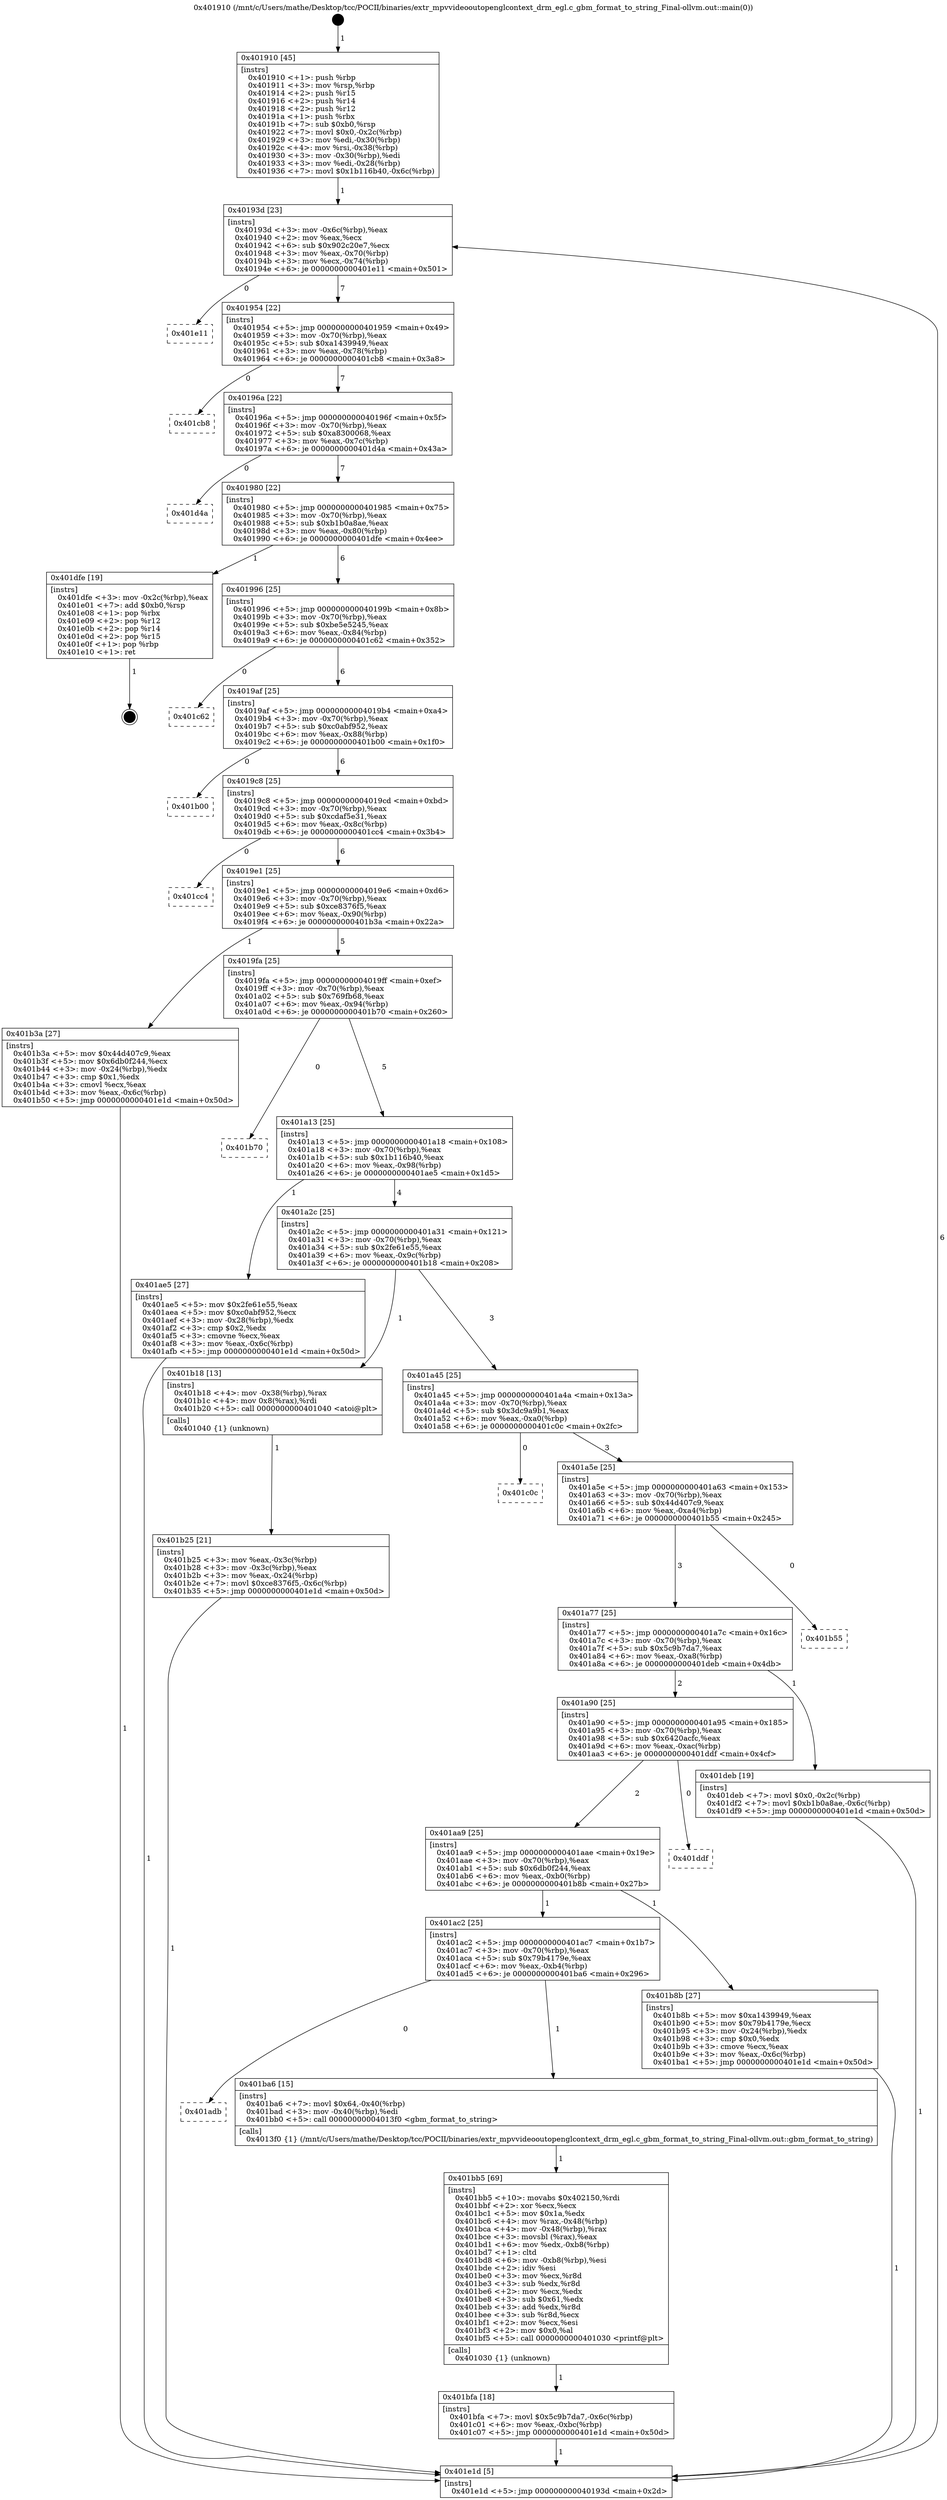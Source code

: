 digraph "0x401910" {
  label = "0x401910 (/mnt/c/Users/mathe/Desktop/tcc/POCII/binaries/extr_mpvvideooutopenglcontext_drm_egl.c_gbm_format_to_string_Final-ollvm.out::main(0))"
  labelloc = "t"
  node[shape=record]

  Entry [label="",width=0.3,height=0.3,shape=circle,fillcolor=black,style=filled]
  "0x40193d" [label="{
     0x40193d [23]\l
     | [instrs]\l
     &nbsp;&nbsp;0x40193d \<+3\>: mov -0x6c(%rbp),%eax\l
     &nbsp;&nbsp;0x401940 \<+2\>: mov %eax,%ecx\l
     &nbsp;&nbsp;0x401942 \<+6\>: sub $0x902c20e7,%ecx\l
     &nbsp;&nbsp;0x401948 \<+3\>: mov %eax,-0x70(%rbp)\l
     &nbsp;&nbsp;0x40194b \<+3\>: mov %ecx,-0x74(%rbp)\l
     &nbsp;&nbsp;0x40194e \<+6\>: je 0000000000401e11 \<main+0x501\>\l
  }"]
  "0x401e11" [label="{
     0x401e11\l
  }", style=dashed]
  "0x401954" [label="{
     0x401954 [22]\l
     | [instrs]\l
     &nbsp;&nbsp;0x401954 \<+5\>: jmp 0000000000401959 \<main+0x49\>\l
     &nbsp;&nbsp;0x401959 \<+3\>: mov -0x70(%rbp),%eax\l
     &nbsp;&nbsp;0x40195c \<+5\>: sub $0xa1439949,%eax\l
     &nbsp;&nbsp;0x401961 \<+3\>: mov %eax,-0x78(%rbp)\l
     &nbsp;&nbsp;0x401964 \<+6\>: je 0000000000401cb8 \<main+0x3a8\>\l
  }"]
  Exit [label="",width=0.3,height=0.3,shape=circle,fillcolor=black,style=filled,peripheries=2]
  "0x401cb8" [label="{
     0x401cb8\l
  }", style=dashed]
  "0x40196a" [label="{
     0x40196a [22]\l
     | [instrs]\l
     &nbsp;&nbsp;0x40196a \<+5\>: jmp 000000000040196f \<main+0x5f\>\l
     &nbsp;&nbsp;0x40196f \<+3\>: mov -0x70(%rbp),%eax\l
     &nbsp;&nbsp;0x401972 \<+5\>: sub $0xa8300068,%eax\l
     &nbsp;&nbsp;0x401977 \<+3\>: mov %eax,-0x7c(%rbp)\l
     &nbsp;&nbsp;0x40197a \<+6\>: je 0000000000401d4a \<main+0x43a\>\l
  }"]
  "0x401bfa" [label="{
     0x401bfa [18]\l
     | [instrs]\l
     &nbsp;&nbsp;0x401bfa \<+7\>: movl $0x5c9b7da7,-0x6c(%rbp)\l
     &nbsp;&nbsp;0x401c01 \<+6\>: mov %eax,-0xbc(%rbp)\l
     &nbsp;&nbsp;0x401c07 \<+5\>: jmp 0000000000401e1d \<main+0x50d\>\l
  }"]
  "0x401d4a" [label="{
     0x401d4a\l
  }", style=dashed]
  "0x401980" [label="{
     0x401980 [22]\l
     | [instrs]\l
     &nbsp;&nbsp;0x401980 \<+5\>: jmp 0000000000401985 \<main+0x75\>\l
     &nbsp;&nbsp;0x401985 \<+3\>: mov -0x70(%rbp),%eax\l
     &nbsp;&nbsp;0x401988 \<+5\>: sub $0xb1b0a8ae,%eax\l
     &nbsp;&nbsp;0x40198d \<+3\>: mov %eax,-0x80(%rbp)\l
     &nbsp;&nbsp;0x401990 \<+6\>: je 0000000000401dfe \<main+0x4ee\>\l
  }"]
  "0x401bb5" [label="{
     0x401bb5 [69]\l
     | [instrs]\l
     &nbsp;&nbsp;0x401bb5 \<+10\>: movabs $0x402150,%rdi\l
     &nbsp;&nbsp;0x401bbf \<+2\>: xor %ecx,%ecx\l
     &nbsp;&nbsp;0x401bc1 \<+5\>: mov $0x1a,%edx\l
     &nbsp;&nbsp;0x401bc6 \<+4\>: mov %rax,-0x48(%rbp)\l
     &nbsp;&nbsp;0x401bca \<+4\>: mov -0x48(%rbp),%rax\l
     &nbsp;&nbsp;0x401bce \<+3\>: movsbl (%rax),%eax\l
     &nbsp;&nbsp;0x401bd1 \<+6\>: mov %edx,-0xb8(%rbp)\l
     &nbsp;&nbsp;0x401bd7 \<+1\>: cltd\l
     &nbsp;&nbsp;0x401bd8 \<+6\>: mov -0xb8(%rbp),%esi\l
     &nbsp;&nbsp;0x401bde \<+2\>: idiv %esi\l
     &nbsp;&nbsp;0x401be0 \<+3\>: mov %ecx,%r8d\l
     &nbsp;&nbsp;0x401be3 \<+3\>: sub %edx,%r8d\l
     &nbsp;&nbsp;0x401be6 \<+2\>: mov %ecx,%edx\l
     &nbsp;&nbsp;0x401be8 \<+3\>: sub $0x61,%edx\l
     &nbsp;&nbsp;0x401beb \<+3\>: add %edx,%r8d\l
     &nbsp;&nbsp;0x401bee \<+3\>: sub %r8d,%ecx\l
     &nbsp;&nbsp;0x401bf1 \<+2\>: mov %ecx,%esi\l
     &nbsp;&nbsp;0x401bf3 \<+2\>: mov $0x0,%al\l
     &nbsp;&nbsp;0x401bf5 \<+5\>: call 0000000000401030 \<printf@plt\>\l
     | [calls]\l
     &nbsp;&nbsp;0x401030 \{1\} (unknown)\l
  }"]
  "0x401dfe" [label="{
     0x401dfe [19]\l
     | [instrs]\l
     &nbsp;&nbsp;0x401dfe \<+3\>: mov -0x2c(%rbp),%eax\l
     &nbsp;&nbsp;0x401e01 \<+7\>: add $0xb0,%rsp\l
     &nbsp;&nbsp;0x401e08 \<+1\>: pop %rbx\l
     &nbsp;&nbsp;0x401e09 \<+2\>: pop %r12\l
     &nbsp;&nbsp;0x401e0b \<+2\>: pop %r14\l
     &nbsp;&nbsp;0x401e0d \<+2\>: pop %r15\l
     &nbsp;&nbsp;0x401e0f \<+1\>: pop %rbp\l
     &nbsp;&nbsp;0x401e10 \<+1\>: ret\l
  }"]
  "0x401996" [label="{
     0x401996 [25]\l
     | [instrs]\l
     &nbsp;&nbsp;0x401996 \<+5\>: jmp 000000000040199b \<main+0x8b\>\l
     &nbsp;&nbsp;0x40199b \<+3\>: mov -0x70(%rbp),%eax\l
     &nbsp;&nbsp;0x40199e \<+5\>: sub $0xbe5e5245,%eax\l
     &nbsp;&nbsp;0x4019a3 \<+6\>: mov %eax,-0x84(%rbp)\l
     &nbsp;&nbsp;0x4019a9 \<+6\>: je 0000000000401c62 \<main+0x352\>\l
  }"]
  "0x401adb" [label="{
     0x401adb\l
  }", style=dashed]
  "0x401c62" [label="{
     0x401c62\l
  }", style=dashed]
  "0x4019af" [label="{
     0x4019af [25]\l
     | [instrs]\l
     &nbsp;&nbsp;0x4019af \<+5\>: jmp 00000000004019b4 \<main+0xa4\>\l
     &nbsp;&nbsp;0x4019b4 \<+3\>: mov -0x70(%rbp),%eax\l
     &nbsp;&nbsp;0x4019b7 \<+5\>: sub $0xc0abf952,%eax\l
     &nbsp;&nbsp;0x4019bc \<+6\>: mov %eax,-0x88(%rbp)\l
     &nbsp;&nbsp;0x4019c2 \<+6\>: je 0000000000401b00 \<main+0x1f0\>\l
  }"]
  "0x401ba6" [label="{
     0x401ba6 [15]\l
     | [instrs]\l
     &nbsp;&nbsp;0x401ba6 \<+7\>: movl $0x64,-0x40(%rbp)\l
     &nbsp;&nbsp;0x401bad \<+3\>: mov -0x40(%rbp),%edi\l
     &nbsp;&nbsp;0x401bb0 \<+5\>: call 00000000004013f0 \<gbm_format_to_string\>\l
     | [calls]\l
     &nbsp;&nbsp;0x4013f0 \{1\} (/mnt/c/Users/mathe/Desktop/tcc/POCII/binaries/extr_mpvvideooutopenglcontext_drm_egl.c_gbm_format_to_string_Final-ollvm.out::gbm_format_to_string)\l
  }"]
  "0x401b00" [label="{
     0x401b00\l
  }", style=dashed]
  "0x4019c8" [label="{
     0x4019c8 [25]\l
     | [instrs]\l
     &nbsp;&nbsp;0x4019c8 \<+5\>: jmp 00000000004019cd \<main+0xbd\>\l
     &nbsp;&nbsp;0x4019cd \<+3\>: mov -0x70(%rbp),%eax\l
     &nbsp;&nbsp;0x4019d0 \<+5\>: sub $0xcdaf5e31,%eax\l
     &nbsp;&nbsp;0x4019d5 \<+6\>: mov %eax,-0x8c(%rbp)\l
     &nbsp;&nbsp;0x4019db \<+6\>: je 0000000000401cc4 \<main+0x3b4\>\l
  }"]
  "0x401ac2" [label="{
     0x401ac2 [25]\l
     | [instrs]\l
     &nbsp;&nbsp;0x401ac2 \<+5\>: jmp 0000000000401ac7 \<main+0x1b7\>\l
     &nbsp;&nbsp;0x401ac7 \<+3\>: mov -0x70(%rbp),%eax\l
     &nbsp;&nbsp;0x401aca \<+5\>: sub $0x79b4179e,%eax\l
     &nbsp;&nbsp;0x401acf \<+6\>: mov %eax,-0xb4(%rbp)\l
     &nbsp;&nbsp;0x401ad5 \<+6\>: je 0000000000401ba6 \<main+0x296\>\l
  }"]
  "0x401cc4" [label="{
     0x401cc4\l
  }", style=dashed]
  "0x4019e1" [label="{
     0x4019e1 [25]\l
     | [instrs]\l
     &nbsp;&nbsp;0x4019e1 \<+5\>: jmp 00000000004019e6 \<main+0xd6\>\l
     &nbsp;&nbsp;0x4019e6 \<+3\>: mov -0x70(%rbp),%eax\l
     &nbsp;&nbsp;0x4019e9 \<+5\>: sub $0xce8376f5,%eax\l
     &nbsp;&nbsp;0x4019ee \<+6\>: mov %eax,-0x90(%rbp)\l
     &nbsp;&nbsp;0x4019f4 \<+6\>: je 0000000000401b3a \<main+0x22a\>\l
  }"]
  "0x401b8b" [label="{
     0x401b8b [27]\l
     | [instrs]\l
     &nbsp;&nbsp;0x401b8b \<+5\>: mov $0xa1439949,%eax\l
     &nbsp;&nbsp;0x401b90 \<+5\>: mov $0x79b4179e,%ecx\l
     &nbsp;&nbsp;0x401b95 \<+3\>: mov -0x24(%rbp),%edx\l
     &nbsp;&nbsp;0x401b98 \<+3\>: cmp $0x0,%edx\l
     &nbsp;&nbsp;0x401b9b \<+3\>: cmove %ecx,%eax\l
     &nbsp;&nbsp;0x401b9e \<+3\>: mov %eax,-0x6c(%rbp)\l
     &nbsp;&nbsp;0x401ba1 \<+5\>: jmp 0000000000401e1d \<main+0x50d\>\l
  }"]
  "0x401b3a" [label="{
     0x401b3a [27]\l
     | [instrs]\l
     &nbsp;&nbsp;0x401b3a \<+5\>: mov $0x44d407c9,%eax\l
     &nbsp;&nbsp;0x401b3f \<+5\>: mov $0x6db0f244,%ecx\l
     &nbsp;&nbsp;0x401b44 \<+3\>: mov -0x24(%rbp),%edx\l
     &nbsp;&nbsp;0x401b47 \<+3\>: cmp $0x1,%edx\l
     &nbsp;&nbsp;0x401b4a \<+3\>: cmovl %ecx,%eax\l
     &nbsp;&nbsp;0x401b4d \<+3\>: mov %eax,-0x6c(%rbp)\l
     &nbsp;&nbsp;0x401b50 \<+5\>: jmp 0000000000401e1d \<main+0x50d\>\l
  }"]
  "0x4019fa" [label="{
     0x4019fa [25]\l
     | [instrs]\l
     &nbsp;&nbsp;0x4019fa \<+5\>: jmp 00000000004019ff \<main+0xef\>\l
     &nbsp;&nbsp;0x4019ff \<+3\>: mov -0x70(%rbp),%eax\l
     &nbsp;&nbsp;0x401a02 \<+5\>: sub $0x769fb68,%eax\l
     &nbsp;&nbsp;0x401a07 \<+6\>: mov %eax,-0x94(%rbp)\l
     &nbsp;&nbsp;0x401a0d \<+6\>: je 0000000000401b70 \<main+0x260\>\l
  }"]
  "0x401aa9" [label="{
     0x401aa9 [25]\l
     | [instrs]\l
     &nbsp;&nbsp;0x401aa9 \<+5\>: jmp 0000000000401aae \<main+0x19e\>\l
     &nbsp;&nbsp;0x401aae \<+3\>: mov -0x70(%rbp),%eax\l
     &nbsp;&nbsp;0x401ab1 \<+5\>: sub $0x6db0f244,%eax\l
     &nbsp;&nbsp;0x401ab6 \<+6\>: mov %eax,-0xb0(%rbp)\l
     &nbsp;&nbsp;0x401abc \<+6\>: je 0000000000401b8b \<main+0x27b\>\l
  }"]
  "0x401b70" [label="{
     0x401b70\l
  }", style=dashed]
  "0x401a13" [label="{
     0x401a13 [25]\l
     | [instrs]\l
     &nbsp;&nbsp;0x401a13 \<+5\>: jmp 0000000000401a18 \<main+0x108\>\l
     &nbsp;&nbsp;0x401a18 \<+3\>: mov -0x70(%rbp),%eax\l
     &nbsp;&nbsp;0x401a1b \<+5\>: sub $0x1b116b40,%eax\l
     &nbsp;&nbsp;0x401a20 \<+6\>: mov %eax,-0x98(%rbp)\l
     &nbsp;&nbsp;0x401a26 \<+6\>: je 0000000000401ae5 \<main+0x1d5\>\l
  }"]
  "0x401ddf" [label="{
     0x401ddf\l
  }", style=dashed]
  "0x401ae5" [label="{
     0x401ae5 [27]\l
     | [instrs]\l
     &nbsp;&nbsp;0x401ae5 \<+5\>: mov $0x2fe61e55,%eax\l
     &nbsp;&nbsp;0x401aea \<+5\>: mov $0xc0abf952,%ecx\l
     &nbsp;&nbsp;0x401aef \<+3\>: mov -0x28(%rbp),%edx\l
     &nbsp;&nbsp;0x401af2 \<+3\>: cmp $0x2,%edx\l
     &nbsp;&nbsp;0x401af5 \<+3\>: cmovne %ecx,%eax\l
     &nbsp;&nbsp;0x401af8 \<+3\>: mov %eax,-0x6c(%rbp)\l
     &nbsp;&nbsp;0x401afb \<+5\>: jmp 0000000000401e1d \<main+0x50d\>\l
  }"]
  "0x401a2c" [label="{
     0x401a2c [25]\l
     | [instrs]\l
     &nbsp;&nbsp;0x401a2c \<+5\>: jmp 0000000000401a31 \<main+0x121\>\l
     &nbsp;&nbsp;0x401a31 \<+3\>: mov -0x70(%rbp),%eax\l
     &nbsp;&nbsp;0x401a34 \<+5\>: sub $0x2fe61e55,%eax\l
     &nbsp;&nbsp;0x401a39 \<+6\>: mov %eax,-0x9c(%rbp)\l
     &nbsp;&nbsp;0x401a3f \<+6\>: je 0000000000401b18 \<main+0x208\>\l
  }"]
  "0x401e1d" [label="{
     0x401e1d [5]\l
     | [instrs]\l
     &nbsp;&nbsp;0x401e1d \<+5\>: jmp 000000000040193d \<main+0x2d\>\l
  }"]
  "0x401910" [label="{
     0x401910 [45]\l
     | [instrs]\l
     &nbsp;&nbsp;0x401910 \<+1\>: push %rbp\l
     &nbsp;&nbsp;0x401911 \<+3\>: mov %rsp,%rbp\l
     &nbsp;&nbsp;0x401914 \<+2\>: push %r15\l
     &nbsp;&nbsp;0x401916 \<+2\>: push %r14\l
     &nbsp;&nbsp;0x401918 \<+2\>: push %r12\l
     &nbsp;&nbsp;0x40191a \<+1\>: push %rbx\l
     &nbsp;&nbsp;0x40191b \<+7\>: sub $0xb0,%rsp\l
     &nbsp;&nbsp;0x401922 \<+7\>: movl $0x0,-0x2c(%rbp)\l
     &nbsp;&nbsp;0x401929 \<+3\>: mov %edi,-0x30(%rbp)\l
     &nbsp;&nbsp;0x40192c \<+4\>: mov %rsi,-0x38(%rbp)\l
     &nbsp;&nbsp;0x401930 \<+3\>: mov -0x30(%rbp),%edi\l
     &nbsp;&nbsp;0x401933 \<+3\>: mov %edi,-0x28(%rbp)\l
     &nbsp;&nbsp;0x401936 \<+7\>: movl $0x1b116b40,-0x6c(%rbp)\l
  }"]
  "0x401a90" [label="{
     0x401a90 [25]\l
     | [instrs]\l
     &nbsp;&nbsp;0x401a90 \<+5\>: jmp 0000000000401a95 \<main+0x185\>\l
     &nbsp;&nbsp;0x401a95 \<+3\>: mov -0x70(%rbp),%eax\l
     &nbsp;&nbsp;0x401a98 \<+5\>: sub $0x6420acfc,%eax\l
     &nbsp;&nbsp;0x401a9d \<+6\>: mov %eax,-0xac(%rbp)\l
     &nbsp;&nbsp;0x401aa3 \<+6\>: je 0000000000401ddf \<main+0x4cf\>\l
  }"]
  "0x401b18" [label="{
     0x401b18 [13]\l
     | [instrs]\l
     &nbsp;&nbsp;0x401b18 \<+4\>: mov -0x38(%rbp),%rax\l
     &nbsp;&nbsp;0x401b1c \<+4\>: mov 0x8(%rax),%rdi\l
     &nbsp;&nbsp;0x401b20 \<+5\>: call 0000000000401040 \<atoi@plt\>\l
     | [calls]\l
     &nbsp;&nbsp;0x401040 \{1\} (unknown)\l
  }"]
  "0x401a45" [label="{
     0x401a45 [25]\l
     | [instrs]\l
     &nbsp;&nbsp;0x401a45 \<+5\>: jmp 0000000000401a4a \<main+0x13a\>\l
     &nbsp;&nbsp;0x401a4a \<+3\>: mov -0x70(%rbp),%eax\l
     &nbsp;&nbsp;0x401a4d \<+5\>: sub $0x3dc9a9b1,%eax\l
     &nbsp;&nbsp;0x401a52 \<+6\>: mov %eax,-0xa0(%rbp)\l
     &nbsp;&nbsp;0x401a58 \<+6\>: je 0000000000401c0c \<main+0x2fc\>\l
  }"]
  "0x401b25" [label="{
     0x401b25 [21]\l
     | [instrs]\l
     &nbsp;&nbsp;0x401b25 \<+3\>: mov %eax,-0x3c(%rbp)\l
     &nbsp;&nbsp;0x401b28 \<+3\>: mov -0x3c(%rbp),%eax\l
     &nbsp;&nbsp;0x401b2b \<+3\>: mov %eax,-0x24(%rbp)\l
     &nbsp;&nbsp;0x401b2e \<+7\>: movl $0xce8376f5,-0x6c(%rbp)\l
     &nbsp;&nbsp;0x401b35 \<+5\>: jmp 0000000000401e1d \<main+0x50d\>\l
  }"]
  "0x401deb" [label="{
     0x401deb [19]\l
     | [instrs]\l
     &nbsp;&nbsp;0x401deb \<+7\>: movl $0x0,-0x2c(%rbp)\l
     &nbsp;&nbsp;0x401df2 \<+7\>: movl $0xb1b0a8ae,-0x6c(%rbp)\l
     &nbsp;&nbsp;0x401df9 \<+5\>: jmp 0000000000401e1d \<main+0x50d\>\l
  }"]
  "0x401c0c" [label="{
     0x401c0c\l
  }", style=dashed]
  "0x401a5e" [label="{
     0x401a5e [25]\l
     | [instrs]\l
     &nbsp;&nbsp;0x401a5e \<+5\>: jmp 0000000000401a63 \<main+0x153\>\l
     &nbsp;&nbsp;0x401a63 \<+3\>: mov -0x70(%rbp),%eax\l
     &nbsp;&nbsp;0x401a66 \<+5\>: sub $0x44d407c9,%eax\l
     &nbsp;&nbsp;0x401a6b \<+6\>: mov %eax,-0xa4(%rbp)\l
     &nbsp;&nbsp;0x401a71 \<+6\>: je 0000000000401b55 \<main+0x245\>\l
  }"]
  "0x401a77" [label="{
     0x401a77 [25]\l
     | [instrs]\l
     &nbsp;&nbsp;0x401a77 \<+5\>: jmp 0000000000401a7c \<main+0x16c\>\l
     &nbsp;&nbsp;0x401a7c \<+3\>: mov -0x70(%rbp),%eax\l
     &nbsp;&nbsp;0x401a7f \<+5\>: sub $0x5c9b7da7,%eax\l
     &nbsp;&nbsp;0x401a84 \<+6\>: mov %eax,-0xa8(%rbp)\l
     &nbsp;&nbsp;0x401a8a \<+6\>: je 0000000000401deb \<main+0x4db\>\l
  }"]
  "0x401b55" [label="{
     0x401b55\l
  }", style=dashed]
  Entry -> "0x401910" [label=" 1"]
  "0x40193d" -> "0x401e11" [label=" 0"]
  "0x40193d" -> "0x401954" [label=" 7"]
  "0x401dfe" -> Exit [label=" 1"]
  "0x401954" -> "0x401cb8" [label=" 0"]
  "0x401954" -> "0x40196a" [label=" 7"]
  "0x401deb" -> "0x401e1d" [label=" 1"]
  "0x40196a" -> "0x401d4a" [label=" 0"]
  "0x40196a" -> "0x401980" [label=" 7"]
  "0x401bfa" -> "0x401e1d" [label=" 1"]
  "0x401980" -> "0x401dfe" [label=" 1"]
  "0x401980" -> "0x401996" [label=" 6"]
  "0x401bb5" -> "0x401bfa" [label=" 1"]
  "0x401996" -> "0x401c62" [label=" 0"]
  "0x401996" -> "0x4019af" [label=" 6"]
  "0x401ba6" -> "0x401bb5" [label=" 1"]
  "0x4019af" -> "0x401b00" [label=" 0"]
  "0x4019af" -> "0x4019c8" [label=" 6"]
  "0x401ac2" -> "0x401adb" [label=" 0"]
  "0x4019c8" -> "0x401cc4" [label=" 0"]
  "0x4019c8" -> "0x4019e1" [label=" 6"]
  "0x401ac2" -> "0x401ba6" [label=" 1"]
  "0x4019e1" -> "0x401b3a" [label=" 1"]
  "0x4019e1" -> "0x4019fa" [label=" 5"]
  "0x401b8b" -> "0x401e1d" [label=" 1"]
  "0x4019fa" -> "0x401b70" [label=" 0"]
  "0x4019fa" -> "0x401a13" [label=" 5"]
  "0x401aa9" -> "0x401b8b" [label=" 1"]
  "0x401a13" -> "0x401ae5" [label=" 1"]
  "0x401a13" -> "0x401a2c" [label=" 4"]
  "0x401ae5" -> "0x401e1d" [label=" 1"]
  "0x401910" -> "0x40193d" [label=" 1"]
  "0x401e1d" -> "0x40193d" [label=" 6"]
  "0x401aa9" -> "0x401ac2" [label=" 1"]
  "0x401a2c" -> "0x401b18" [label=" 1"]
  "0x401a2c" -> "0x401a45" [label=" 3"]
  "0x401b18" -> "0x401b25" [label=" 1"]
  "0x401b25" -> "0x401e1d" [label=" 1"]
  "0x401b3a" -> "0x401e1d" [label=" 1"]
  "0x401a90" -> "0x401ddf" [label=" 0"]
  "0x401a45" -> "0x401c0c" [label=" 0"]
  "0x401a45" -> "0x401a5e" [label=" 3"]
  "0x401a90" -> "0x401aa9" [label=" 2"]
  "0x401a5e" -> "0x401b55" [label=" 0"]
  "0x401a5e" -> "0x401a77" [label=" 3"]
  "0x401a77" -> "0x401a90" [label=" 2"]
  "0x401a77" -> "0x401deb" [label=" 1"]
}
